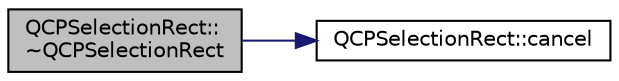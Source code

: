 digraph "QCPSelectionRect::~QCPSelectionRect"
{
 // LATEX_PDF_SIZE
  edge [fontname="Helvetica",fontsize="10",labelfontname="Helvetica",labelfontsize="10"];
  node [fontname="Helvetica",fontsize="10",shape=record];
  rankdir="LR";
  Node1 [label="QCPSelectionRect::\l~QCPSelectionRect",height=0.2,width=0.4,color="black", fillcolor="grey75", style="filled", fontcolor="black",tooltip=" "];
  Node1 -> Node2 [color="midnightblue",fontsize="10",style="solid",fontname="Helvetica"];
  Node2 [label="QCPSelectionRect::cancel",height=0.2,width=0.4,color="black", fillcolor="white", style="filled",URL="$classQCPSelectionRect.html#af67bc58f4f5ce9a4dc420b9c42de235a",tooltip=" "];
}
